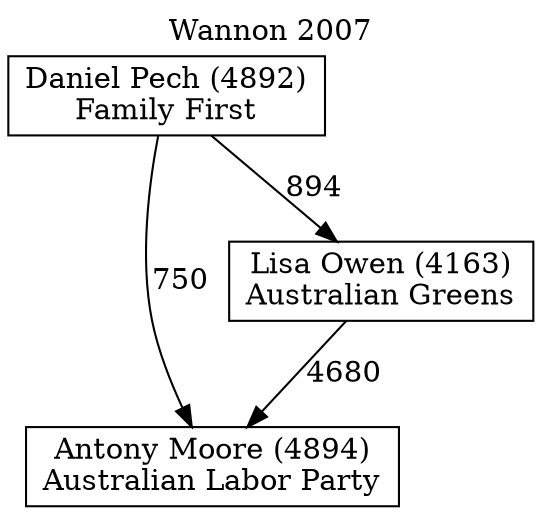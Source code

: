 // House preference flow
digraph "Antony Moore (4894)_Wannon_2007" {
	graph [label="Wannon 2007" labelloc=t mclimit=10]
	node [shape=box]
	"Antony Moore (4894)" [label="Antony Moore (4894)
Australian Labor Party"]
	"Lisa Owen (4163)" [label="Lisa Owen (4163)
Australian Greens"]
	"Daniel Pech (4892)" [label="Daniel Pech (4892)
Family First"]
	"Lisa Owen (4163)" -> "Antony Moore (4894)" [label=4680]
	"Daniel Pech (4892)" -> "Lisa Owen (4163)" [label=894]
	"Daniel Pech (4892)" -> "Antony Moore (4894)" [label=750]
}
